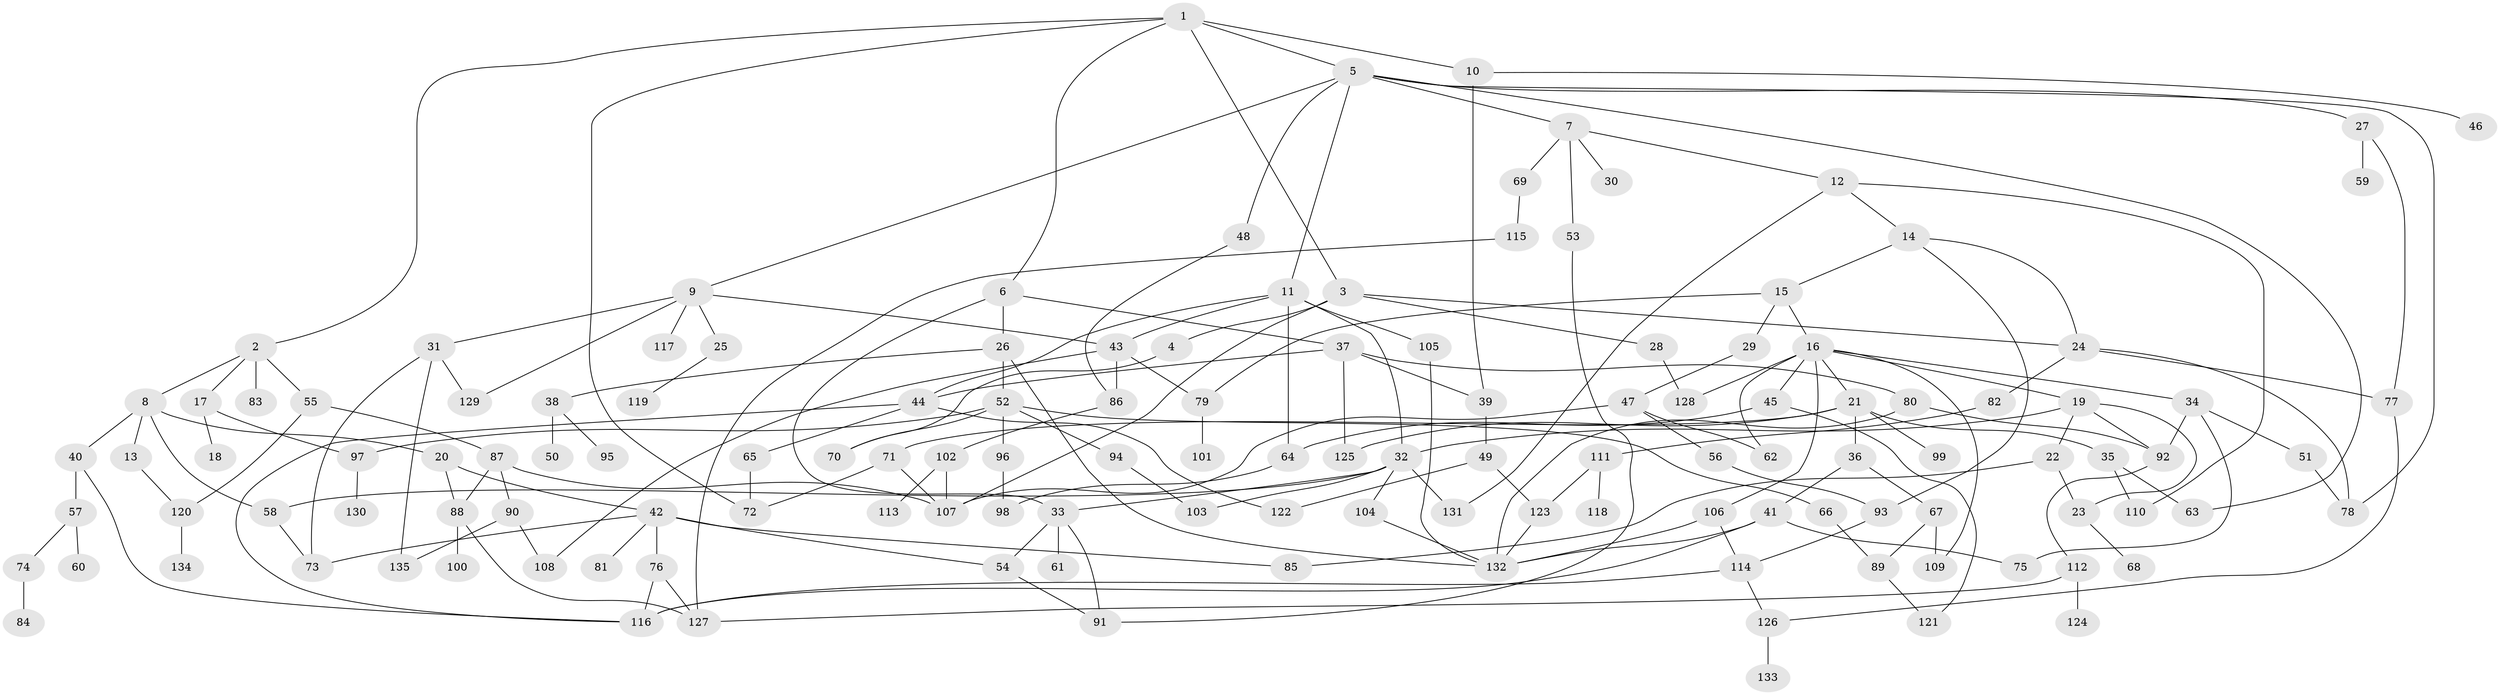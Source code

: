 // coarse degree distribution, {6: 0.0975609756097561, 4: 0.06097560975609756, 5: 0.14634146341463414, 2: 0.2073170731707317, 8: 0.024390243902439025, 11: 0.012195121951219513, 9: 0.012195121951219513, 3: 0.2804878048780488, 1: 0.14634146341463414, 7: 0.012195121951219513}
// Generated by graph-tools (version 1.1) at 2025/48/03/04/25 22:48:41]
// undirected, 135 vertices, 199 edges
graph export_dot {
  node [color=gray90,style=filled];
  1;
  2;
  3;
  4;
  5;
  6;
  7;
  8;
  9;
  10;
  11;
  12;
  13;
  14;
  15;
  16;
  17;
  18;
  19;
  20;
  21;
  22;
  23;
  24;
  25;
  26;
  27;
  28;
  29;
  30;
  31;
  32;
  33;
  34;
  35;
  36;
  37;
  38;
  39;
  40;
  41;
  42;
  43;
  44;
  45;
  46;
  47;
  48;
  49;
  50;
  51;
  52;
  53;
  54;
  55;
  56;
  57;
  58;
  59;
  60;
  61;
  62;
  63;
  64;
  65;
  66;
  67;
  68;
  69;
  70;
  71;
  72;
  73;
  74;
  75;
  76;
  77;
  78;
  79;
  80;
  81;
  82;
  83;
  84;
  85;
  86;
  87;
  88;
  89;
  90;
  91;
  92;
  93;
  94;
  95;
  96;
  97;
  98;
  99;
  100;
  101;
  102;
  103;
  104;
  105;
  106;
  107;
  108;
  109;
  110;
  111;
  112;
  113;
  114;
  115;
  116;
  117;
  118;
  119;
  120;
  121;
  122;
  123;
  124;
  125;
  126;
  127;
  128;
  129;
  130;
  131;
  132;
  133;
  134;
  135;
  1 -- 2;
  1 -- 3;
  1 -- 5;
  1 -- 6;
  1 -- 10;
  1 -- 72;
  2 -- 8;
  2 -- 17;
  2 -- 55;
  2 -- 83;
  3 -- 4;
  3 -- 24;
  3 -- 28;
  3 -- 107;
  4 -- 70;
  5 -- 7;
  5 -- 9;
  5 -- 11;
  5 -- 27;
  5 -- 48;
  5 -- 78;
  5 -- 63;
  6 -- 26;
  6 -- 33;
  6 -- 37;
  7 -- 12;
  7 -- 30;
  7 -- 53;
  7 -- 69;
  8 -- 13;
  8 -- 20;
  8 -- 40;
  8 -- 58;
  9 -- 25;
  9 -- 31;
  9 -- 43;
  9 -- 117;
  9 -- 129;
  10 -- 39;
  10 -- 46;
  11 -- 32;
  11 -- 44;
  11 -- 64;
  11 -- 105;
  11 -- 43;
  12 -- 14;
  12 -- 131;
  12 -- 110;
  13 -- 120;
  14 -- 15;
  14 -- 24;
  14 -- 93;
  15 -- 16;
  15 -- 29;
  15 -- 79;
  16 -- 19;
  16 -- 21;
  16 -- 34;
  16 -- 45;
  16 -- 62;
  16 -- 106;
  16 -- 128;
  16 -- 109;
  17 -- 18;
  17 -- 97;
  19 -- 22;
  19 -- 23;
  19 -- 92;
  19 -- 32;
  20 -- 42;
  20 -- 88;
  21 -- 35;
  21 -- 36;
  21 -- 71;
  21 -- 99;
  21 -- 125;
  22 -- 23;
  22 -- 85;
  23 -- 68;
  24 -- 82;
  24 -- 78;
  24 -- 77;
  25 -- 119;
  26 -- 38;
  26 -- 52;
  26 -- 132;
  27 -- 59;
  27 -- 77;
  28 -- 128;
  29 -- 47;
  31 -- 135;
  31 -- 129;
  31 -- 73;
  32 -- 58;
  32 -- 103;
  32 -- 104;
  32 -- 33;
  32 -- 131;
  33 -- 61;
  33 -- 91;
  33 -- 54;
  34 -- 51;
  34 -- 92;
  34 -- 75;
  35 -- 63;
  35 -- 110;
  36 -- 41;
  36 -- 67;
  37 -- 80;
  37 -- 125;
  37 -- 39;
  37 -- 44;
  38 -- 50;
  38 -- 95;
  39 -- 49;
  40 -- 57;
  40 -- 116;
  41 -- 75;
  41 -- 132;
  41 -- 116;
  42 -- 54;
  42 -- 73;
  42 -- 76;
  42 -- 81;
  42 -- 85;
  43 -- 86;
  43 -- 79;
  43 -- 108;
  44 -- 65;
  44 -- 116;
  44 -- 122;
  45 -- 64;
  45 -- 121;
  47 -- 56;
  47 -- 62;
  47 -- 107;
  48 -- 86;
  49 -- 122;
  49 -- 123;
  51 -- 78;
  52 -- 66;
  52 -- 70;
  52 -- 94;
  52 -- 96;
  52 -- 97;
  53 -- 91;
  54 -- 91;
  55 -- 87;
  55 -- 120;
  56 -- 93;
  57 -- 60;
  57 -- 74;
  58 -- 73;
  64 -- 98;
  65 -- 72;
  66 -- 89;
  67 -- 109;
  67 -- 89;
  69 -- 115;
  71 -- 107;
  71 -- 72;
  74 -- 84;
  76 -- 116;
  76 -- 127;
  77 -- 126;
  79 -- 101;
  80 -- 132;
  80 -- 92;
  82 -- 111;
  86 -- 102;
  87 -- 90;
  87 -- 107;
  87 -- 88;
  88 -- 100;
  88 -- 127;
  89 -- 121;
  90 -- 108;
  90 -- 135;
  92 -- 112;
  93 -- 114;
  94 -- 103;
  96 -- 98;
  97 -- 130;
  102 -- 107;
  102 -- 113;
  104 -- 132;
  105 -- 132;
  106 -- 132;
  106 -- 114;
  111 -- 118;
  111 -- 123;
  112 -- 124;
  112 -- 127;
  114 -- 126;
  114 -- 116;
  115 -- 127;
  120 -- 134;
  123 -- 132;
  126 -- 133;
}
